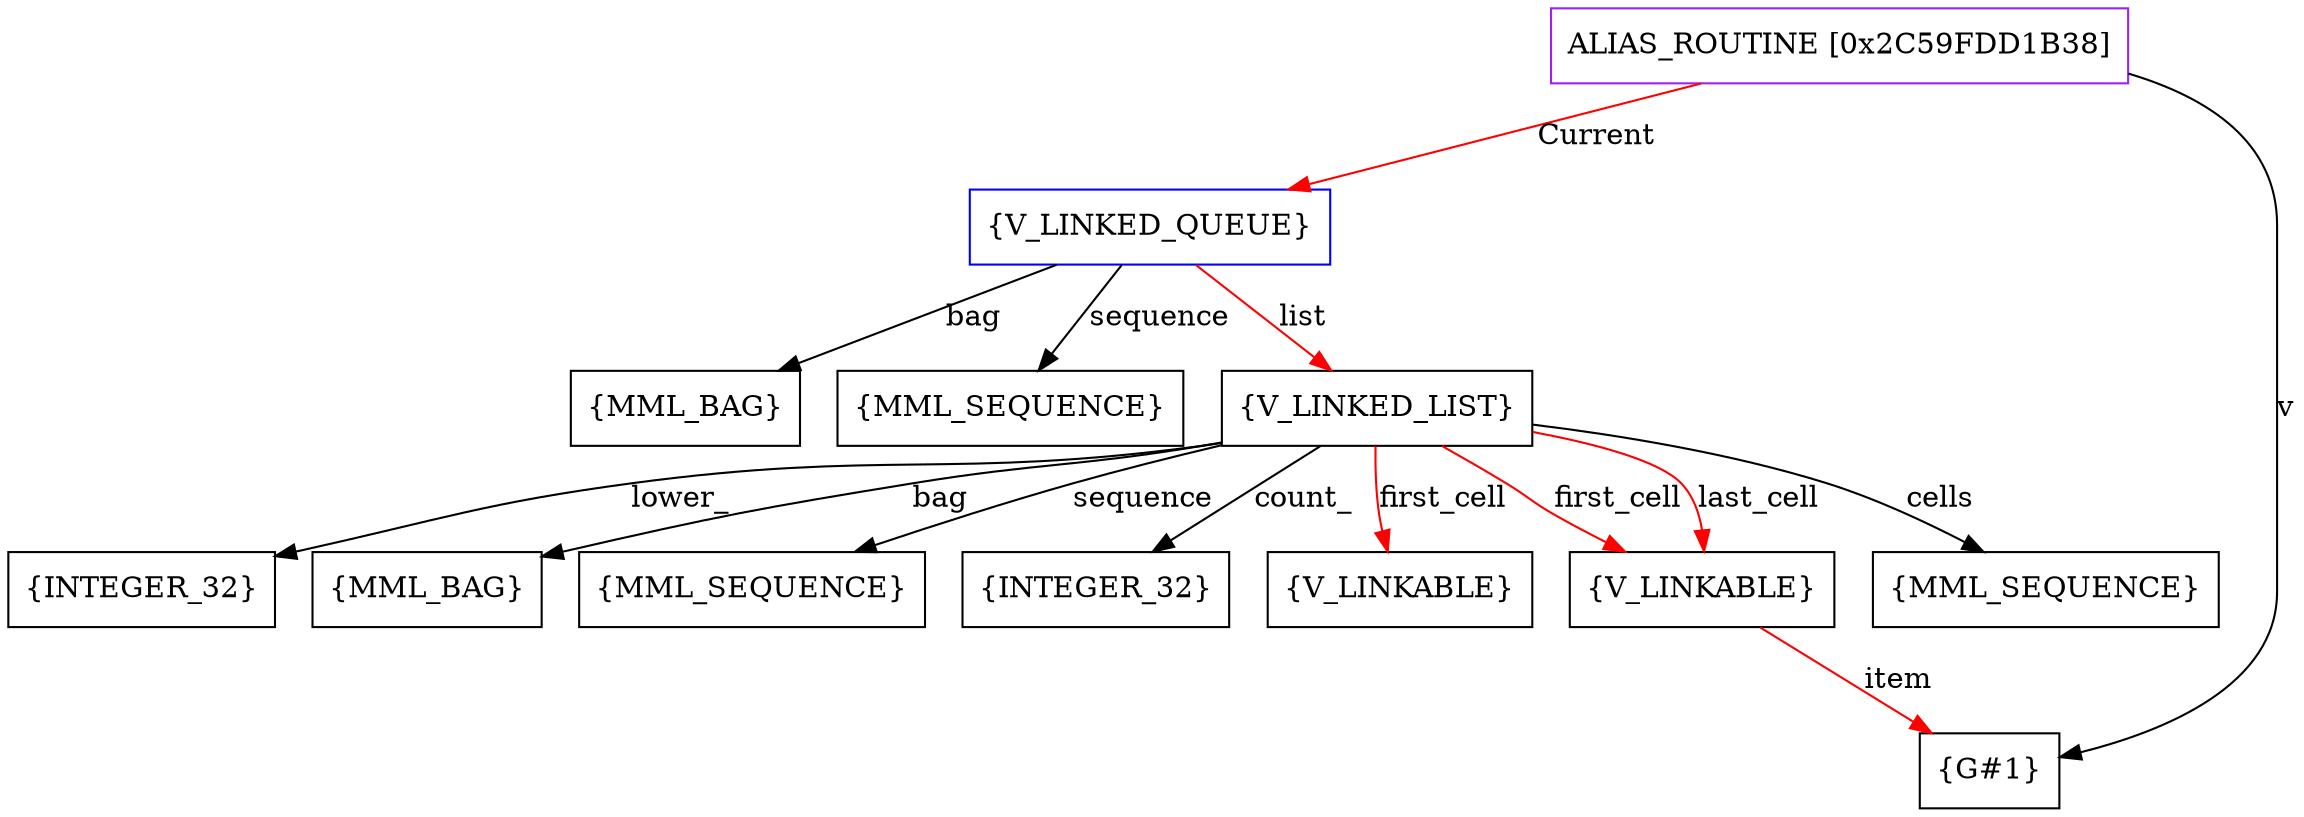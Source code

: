 digraph g {
	node [shape=box]
	b1[color=purple label=<ALIAS_ROUTINE [0x2C59FDD1B38]>]
	b2[color=blue label=<{V_LINKED_QUEUE}>]
	b3[label=<{MML_BAG}>]
	b4[label=<{MML_SEQUENCE}>]
	b5[label=<{V_LINKED_LIST}>]
	b6[label=<{INTEGER_32}>]
	b7[label=<{MML_BAG}>]
	b8[label=<{MML_SEQUENCE}>]
	b9[label=<{INTEGER_32}>]
	b10[label=<{V_LINKABLE}>]
	b11[label=<{V_LINKABLE}>]
	b12[label=<{G#1}>]
	b13[label=<{MML_SEQUENCE}>]
	b1->b2[color=red label=<Current>]
	b2->b3[label=<bag>]
	b2->b4[label=<sequence>]
	b2->b5[color=red label=<list>]
	b5->b6[label=<lower_>]
	b5->b7[label=<bag>]
	b5->b8[label=<sequence>]
	b5->b9[label=<count_>]
	b5->b10[color=red label=<first_cell>]
	b5->b11[color=red label=<first_cell>]
	b11->b12[color=red label=<item>]
	b5->b11[color=red label=<last_cell>]
	b5->b13[label=<cells>]
	b1->b12[label=<v>]
}
